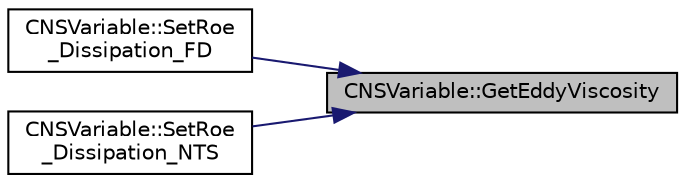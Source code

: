 digraph "CNSVariable::GetEddyViscosity"
{
 // LATEX_PDF_SIZE
  edge [fontname="Helvetica",fontsize="10",labelfontname="Helvetica",labelfontsize="10"];
  node [fontname="Helvetica",fontsize="10",shape=record];
  rankdir="RL";
  Node1 [label="CNSVariable::GetEddyViscosity",height=0.2,width=0.4,color="black", fillcolor="grey75", style="filled", fontcolor="black",tooltip="Get the eddy viscosity of the flow."];
  Node1 -> Node2 [dir="back",color="midnightblue",fontsize="10",style="solid",fontname="Helvetica"];
  Node2 [label="CNSVariable::SetRoe\l_Dissipation_FD",height=0.2,width=0.4,color="black", fillcolor="white", style="filled",URL="$classCNSVariable.html#a71e190265f85ef8f0cb414275dba59f7",tooltip="Set the new solution for Roe Dissipation."];
  Node1 -> Node3 [dir="back",color="midnightblue",fontsize="10",style="solid",fontname="Helvetica"];
  Node3 [label="CNSVariable::SetRoe\l_Dissipation_NTS",height=0.2,width=0.4,color="black", fillcolor="white", style="filled",URL="$classCNSVariable.html#ae8391103a386186f112deaa91e04cee7",tooltip="Set the new solution for Roe Dissipation."];
}
